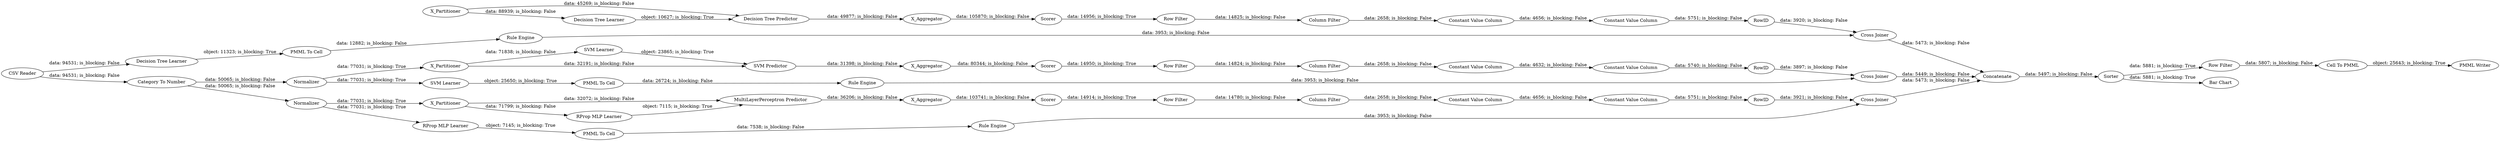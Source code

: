 digraph {
	"-2923060245734715049_292" [label="Constant Value Column"]
	"-6735950720647242185_32" [label="MultiLayerPerceptron Predictor"]
	"-3077357763909476590_290" [label="Constant Value Column"]
	"-4040654459620726231_9" [label="Row Filter"]
	"-6063878056637401167_38" [label="Cross Joiner"]
	"-6735950720647242185_31" [label="RProp MLP Learner"]
	"-3077357763909476590_294" [label="Column Filter"]
	"-2923060245734715049_293" [label=RowID]
	"-4019222249234779818_41" [label=Scorer]
	"-4040654459620726231_294" [label="Column Filter"]
	"-9078865195654203235_33" [label="Decision Tree Learner"]
	"-6735950720647242185_7" [label=X_Aggregator]
	"-4040654459620726231_292" [label="Constant Value Column"]
	"912333422021658033_35" [label="Rule Engine"]
	"-6063878056637401167_2" [label=X_Partitioner]
	"-4019222249234779818_40" [label=Normalizer]
	"-6063878056637401167_32" [label="Decision Tree Predictor"]
	"-6063878056637401167_31" [label="Decision Tree Learner"]
	"-6063878056637401167_39" [label=Scorer]
	"-4019222249234779818_31" [label="SVM Learner"]
	"-6735950720647242185_2" [label=X_Partitioner]
	"2806000208218457105_53" [label="Row Filter"]
	"2806000208218457105_58" [label="Category To Number"]
	"-4040654459620726231_293" [label=RowID]
	"-2923060245734715049_9" [label="Row Filter"]
	"-9078865195654203235_28" [label="PMML To Cell"]
	"2806000208218457105_59" [label="Bar Chart"]
	"2806000208218457105_52" [label=Sorter]
	"2806000208218457105_62" [label="CSV Reader"]
	"-6735950720647242185_39" [label=Normalizer]
	"-6719212454408538622_35" [label="RProp MLP Learner"]
	"-4019222249234779818_39" [label="Cross Joiner"]
	"-4040654459620726231_290" [label="Constant Value Column"]
	"2806000208218457105_63" [label="PMML Writer"]
	"-4019222249234779818_2" [label=X_Partitioner]
	"-4019222249234779818_32" [label="SVM Predictor"]
	"2806000208218457105_60" [label=Concatenate]
	"-6735950720647242185_38" [label="Cross Joiner"]
	"-3077357763909476590_293" [label=RowID]
	"-6719212454408538622_34" [label="Rule Engine"]
	"-4019222249234779818_7" [label=X_Aggregator]
	"-6719212454408538622_22" [label="PMML To Cell"]
	"-6063878056637401167_7" [label=X_Aggregator]
	"-2923060245734715049_294" [label="Column Filter"]
	"912333422021658033_33" [label="SVM Learner"]
	"2806000208218457105_54" [label="Cell To PMML"]
	"-9078865195654203235_34" [label="Rule Engine"]
	"912333422021658033_34" [label="PMML To Cell"]
	"-2923060245734715049_290" [label="Constant Value Column"]
	"-6735950720647242185_40" [label=Scorer]
	"-3077357763909476590_292" [label="Constant Value Column"]
	"-3077357763909476590_9" [label="Row Filter"]
	"-4019222249234779818_2" -> "-4019222249234779818_31" [label="data: 71838; is_blocking: False"]
	"-3077357763909476590_290" -> "-3077357763909476590_292" [label="data: 4632; is_blocking: False"]
	"-3077357763909476590_9" -> "-3077357763909476590_294" [label="data: 14824; is_blocking: False"]
	"-6063878056637401167_39" -> "-4040654459620726231_9" [label="data: 14956; is_blocking: True"]
	"-6735950720647242185_2" -> "-6735950720647242185_31" [label="data: 71799; is_blocking: False"]
	"-6735950720647242185_31" -> "-6735950720647242185_32" [label="object: 7115; is_blocking: True"]
	"-9078865195654203235_34" -> "-6063878056637401167_38" [label="data: 3953; is_blocking: False"]
	"-2923060245734715049_293" -> "-6735950720647242185_38" [label="data: 3921; is_blocking: False"]
	"-2923060245734715049_290" -> "-2923060245734715049_292" [label="data: 4656; is_blocking: False"]
	"-9078865195654203235_33" -> "-9078865195654203235_28" [label="object: 11323; is_blocking: True"]
	"-4040654459620726231_294" -> "-4040654459620726231_290" [label="data: 2658; is_blocking: False"]
	"912333422021658033_34" -> "912333422021658033_35" [label="data: 26724; is_blocking: False"]
	"-6735950720647242185_39" -> "-6719212454408538622_35" [label="data: 77031; is_blocking: True"]
	"-6735950720647242185_32" -> "-6735950720647242185_7" [label="data: 36206; is_blocking: False"]
	"-2923060245734715049_292" -> "-2923060245734715049_293" [label="data: 5751; is_blocking: False"]
	"2806000208218457105_54" -> "2806000208218457105_63" [label="object: 25643; is_blocking: True"]
	"2806000208218457105_58" -> "-6735950720647242185_39" [label="data: 50065; is_blocking: False"]
	"2806000208218457105_60" -> "2806000208218457105_52" [label="data: 5497; is_blocking: False"]
	"912333422021658033_35" -> "-4019222249234779818_39" [label="data: 3953; is_blocking: False"]
	"-4019222249234779818_39" -> "2806000208218457105_60" [label="data: 5449; is_blocking: False"]
	"-6735950720647242185_38" -> "2806000208218457105_60" [label="data: 5473; is_blocking: False"]
	"-3077357763909476590_293" -> "-4019222249234779818_39" [label="data: 3897; is_blocking: False"]
	"-6719212454408538622_34" -> "-6735950720647242185_38" [label="data: 3953; is_blocking: False"]
	"-4019222249234779818_31" -> "-4019222249234779818_32" [label="object: 23865; is_blocking: True"]
	"-4019222249234779818_40" -> "-4019222249234779818_2" [label="data: 77031; is_blocking: True"]
	"-4040654459620726231_293" -> "-6063878056637401167_38" [label="data: 3920; is_blocking: False"]
	"-6735950720647242185_2" -> "-6735950720647242185_32" [label="data: 32072; is_blocking: False"]
	"-6719212454408538622_22" -> "-6719212454408538622_34" [label="data: 7538; is_blocking: False"]
	"-4019222249234779818_2" -> "-4019222249234779818_32" [label="data: 32191; is_blocking: False"]
	"-2923060245734715049_294" -> "-2923060245734715049_290" [label="data: 2658; is_blocking: False"]
	"-3077357763909476590_294" -> "-3077357763909476590_290" [label="data: 2658; is_blocking: False"]
	"-6063878056637401167_38" -> "2806000208218457105_60" [label="data: 5473; is_blocking: False"]
	"2806000208218457105_52" -> "2806000208218457105_53" [label="data: 5881; is_blocking: True"]
	"-6735950720647242185_7" -> "-6735950720647242185_40" [label="data: 103741; is_blocking: False"]
	"2806000208218457105_52" -> "2806000208218457105_59" [label="data: 5881; is_blocking: True"]
	"-4040654459620726231_290" -> "-4040654459620726231_292" [label="data: 4656; is_blocking: False"]
	"912333422021658033_33" -> "912333422021658033_34" [label="object: 25650; is_blocking: True"]
	"-9078865195654203235_28" -> "-9078865195654203235_34" [label="data: 12882; is_blocking: False"]
	"-4019222249234779818_32" -> "-4019222249234779818_7" [label="data: 31398; is_blocking: False"]
	"-6063878056637401167_31" -> "-6063878056637401167_32" [label="object: 10627; is_blocking: True"]
	"-6063878056637401167_2" -> "-6063878056637401167_31" [label="data: 88939; is_blocking: False"]
	"-6735950720647242185_39" -> "-6735950720647242185_2" [label="data: 77031; is_blocking: True"]
	"2806000208218457105_62" -> "2806000208218457105_58" [label="data: 94531; is_blocking: False"]
	"-3077357763909476590_292" -> "-3077357763909476590_293" [label="data: 5740; is_blocking: False"]
	"-4019222249234779818_7" -> "-4019222249234779818_41" [label="data: 80344; is_blocking: False"]
	"-4040654459620726231_9" -> "-4040654459620726231_294" [label="data: 14825; is_blocking: False"]
	"-6735950720647242185_40" -> "-2923060245734715049_9" [label="data: 14914; is_blocking: True"]
	"-6063878056637401167_2" -> "-6063878056637401167_32" [label="data: 45269; is_blocking: False"]
	"-6063878056637401167_32" -> "-6063878056637401167_7" [label="data: 49877; is_blocking: False"]
	"2806000208218457105_53" -> "2806000208218457105_54" [label="data: 5807; is_blocking: False"]
	"-4019222249234779818_40" -> "912333422021658033_33" [label="data: 77031; is_blocking: True"]
	"2806000208218457105_62" -> "-9078865195654203235_33" [label="data: 94531; is_blocking: False"]
	"-6063878056637401167_7" -> "-6063878056637401167_39" [label="data: 105870; is_blocking: False"]
	"-6719212454408538622_35" -> "-6719212454408538622_22" [label="object: 7145; is_blocking: True"]
	"2806000208218457105_58" -> "-4019222249234779818_40" [label="data: 50065; is_blocking: False"]
	"-2923060245734715049_9" -> "-2923060245734715049_294" [label="data: 14780; is_blocking: False"]
	"-4040654459620726231_292" -> "-4040654459620726231_293" [label="data: 5751; is_blocking: False"]
	"-4019222249234779818_41" -> "-3077357763909476590_9" [label="data: 14950; is_blocking: True"]
	rankdir=LR
}
